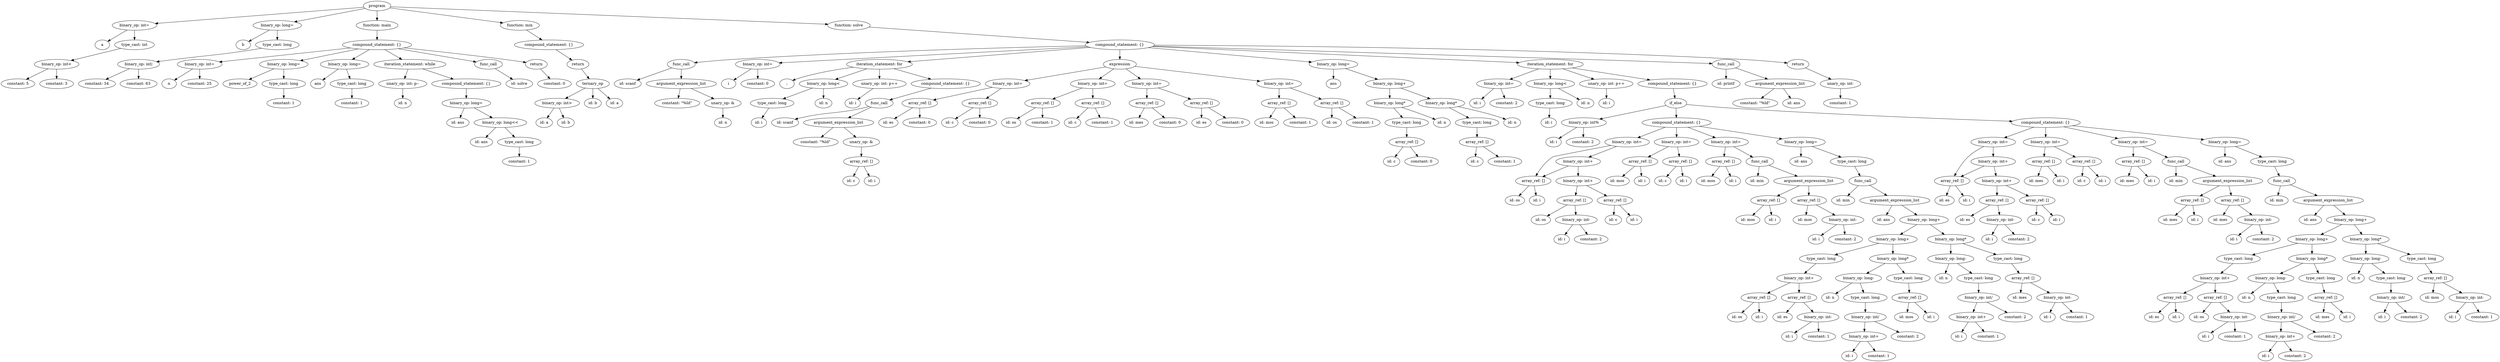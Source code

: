 strict digraph "" {
	graph [bb="0,0,9238,1332"];
	node [label="\N"];
	385	[height=0.5,
		label=program,
		pos="1390.5,1314",
		width=1.4082];
	7	[height=0.5,
		label="binary_op: int=",
		pos="493.5,1242",
		width=2.2929];
	385 -> 7	[pos="e,569.74,1248.9 1341.6,1309.2 1196.2,1297.8 765.03,1264.2 579.72,1249.7"];
	15	[height=0.5,
		label="binary_op: long=",
		pos="1021.5,1242",
		width=2.4914];
	385 -> 15	[pos="e,1084.3,1254.9 1346.7,1304.7 1284.4,1292.9 1169.4,1271.1 1094.2,1256.8"];
	60	[height=0.5,
		label="function: main",
		pos="1390.5,1242",
		width=2.1528];
	385 -> 60	[pos="e,1390.5,1260.1 1390.5,1295.7 1390.5,1288 1390.5,1278.7 1390.5,1270.1"];
	78	[height=0.5,
		label="function: min",
		pos="1918.5,1242",
		width=2.004];
	385 -> 78	[pos="e,1856.5,1251.2 1437.4,1306.8 1529.9,1294.5 1736.5,1267.1 1846.5,1252.5"];
	384	[height=0.5,
		label="function: solve",
		pos="3135.5,1242",
		width=2.1845];
	385 -> 384	[pos="e,3058.7,1246.1 1440.8,1311 1683.9,1301.2 2736.9,1259 3048.4,1246.5"];
	2	[height=0.5,
		label=a,
		pos="374.5,1170",
		width=0.75];
	7 -> 2	[pos="e,394.25,1182.6 466.2,1224.9 447.33,1213.8 422.28,1199.1 403.12,1187.8"];
	6	[height=0.5,
		label="type_cast: int",
		pos="493.5,1170",
		width=2.0417];
	7 -> 6	[pos="e,493.5,1188.1 493.5,1223.7 493.5,1216 493.5,1206.7 493.5,1198.1"];
	10	[height=0.5,
		label=b,
		pos="895.5,1170",
		width=0.75];
	15 -> 10	[pos="e,915.64,1182.2 992.59,1224.9 972.18,1213.6 944.93,1198.5 924.5,1187.1"];
	14	[height=0.5,
		label="type_cast: long",
		pos="1021.5,1170",
		width=2.2387];
	15 -> 14	[pos="e,1021.5,1188.1 1021.5,1223.7 1021.5,1216 1021.5,1206.7 1021.5,1198.1"];
	59	[height=0.5,
		label="compound_statement: {}",
		pos="1390.5,1170",
		width=3.5566];
	60 -> 59	[pos="e,1390.5,1188.1 1390.5,1223.7 1390.5,1216 1390.5,1206.7 1390.5,1198.1"];
	77	[height=0.5,
		label="compound_statement: {}",
		pos="2026.5,1170",
		width=3.5566];
	78 -> 77	[pos="e,2000.7,1187.7 1943.3,1224.9 1957.8,1215.5 1976.3,1203.5 1992.2,1193.2"];
	383	[height=0.5,
		label="compound_statement: {}",
		pos="4137.5,1170",
		width=3.5566];
	384 -> 383	[pos="e,4025.5,1178.8 3209.6,1235.8 3380.8,1223.9 3805.1,1194.2 4015.4,1179.5"];
	5	[height=0.5,
		label="binary_op: int<",
		pos="205.5,1098",
		width=2.2929];
	6 -> 5	[pos="e,258.5,1111.9 443.33,1156.8 394.73,1145 320.88,1127 268.37,1114.3"];
	13	[height=0.5,
		label="binary_op: int|",
		pos="508.5,1098",
		width=2.1528];
	14 -> 13	[pos="e,574.61,1107.4 963.5,1157.5 952.87,1155.5 941.87,1153.6 931.5,1152 803.62,1132 770.93,1132.1 642.5,1116 623.76,1113.6 603.56,1111.1 \
584.66,1108.7"];
	32	[height=0.5,
		label="binary_op: int=",
		pos="734.5,1098",
		width=2.2929];
	59 -> 32	[pos="e,806.9,1106.7 1291.9,1158.5 1162.6,1144.7 938.08,1120.7 817.2,1107.8"];
	38	[height=0.5,
		label="binary_op: long=",
		pos="1045.5,1098",
		width=2.4914];
	59 -> 38	[pos="e,1106.3,1111.3 1320.7,1154.8 1261.2,1142.8 1176.2,1125.5 1116.4,1113.4"];
	44	[height=0.5,
		label="binary_op: long=",
		pos="1270.5,1098",
		width=2.4914];
	59 -> 44	[pos="e,1298.3,1115.2 1362.1,1152.4 1345.7,1142.8 1324.8,1130.7 1307.2,1120.4"];
	54	[height=0.5,
		label="iteration_statement: while",
		pos="1511.5,1098",
		width=3.7011];
	59 -> 54	[pos="e,1482.6,1115.7 1419.2,1152.4 1435.5,1143 1456.1,1131 1473.7,1120.9"];
	56	[height=0.5,
		label=func_call,
		pos="1802.5,1098",
		width=1.4306];
	59 -> 56	[pos="e,1757.2,1106.7 1469,1155.7 1550.3,1141.8 1675.4,1120.6 1747,1108.4"];
	58	[height=0.5,
		label=return,
		pos="1979.5,1098",
		width=1.125];
	59 -> 58	[pos="e,1941.9,1104.8 1490.5,1158.7 1586.1,1148.7 1734.3,1132.5 1862.5,1116 1885.3,1113.1 1910.6,1109.4 1931.8,1106.3"];
	76	[height=0.5,
		label=return,
		pos="2133.5,1098",
		width=1.125];
	77 -> 76	[pos="e,2111.7,1113.3 2052.1,1152.2 2067.5,1142.2 2087,1129.4 2103.1,1118.9"];
	109	[height=0.5,
		label=func_call,
		pos="2515.5,1098",
		width=1.4306];
	383 -> 109	[pos="e,2564.1,1104 4011.5,1166.5 3762.2,1161.1 3188.2,1146.3 2706.5,1116 2662.2,1113.2 2612.1,1108.7 2574.4,1105"];
	125	[height=0.5,
		label="binary_op: int=",
		pos="2798.5,1098",
		width=2.2929];
	383 -> 125	[pos="e,2877.5,1103.2 4019.7,1162.9 3829.8,1153.1 3444.2,1133.2 3117.5,1116 3039.8,1111.9 2951.5,1107.2 2887.5,1103.8"];
	142	[height=0.5,
		label="iteration_statement: for",
		pos="3248.5,1098",
		width=3.3761];
	383 -> 142	[pos="e,3353,1107.2 4028.9,1160.5 3860,1147.1 3535.7,1121.6 3363.1,1108"];
	157	[height=0.5,
		label=expression,
		pos="4137.5,1098",
		width=1.6971];
	383 -> 157	[pos="e,4137.5,1116.1 4137.5,1151.7 4137.5,1144 4137.5,1134.7 4137.5,1126.1"];
	188	[height=0.5,
		label="binary_op: long=",
		pos="4927.5,1098",
		width=2.4914];
	383 -> 188	[pos="e,4847.1,1106.1 4242.8,1159.7 4399,1145.8 4689.4,1120.1 4836.8,1107"];
	373	[height=0.5,
		label="iteration_statement: for",
		pos="5729.5,1098",
		width=3.3761];
	383 -> 373	[pos="e,5614.8,1104 4257.8,1163.7 4552.1,1150.8 5305.9,1117.6 5604.8,1104.5"];
	379	[height=0.5,
		label=func_call,
		pos="6379.5,1098",
		width=1.4306];
	383 -> 379	[pos="e,6328.3,1100.7 4261.3,1165.3 4544.4,1156.7 5261.1,1135 5860.5,1116 6025.9,1110.7 6220.9,1104.3 6318.1,1101.1"];
	382	[height=0.5,
		label=return,
		pos="6645.5,1098",
		width=1.125];
	383 -> 382	[pos="e,6606.2,1103 4265.2,1168.7 4614.1,1167.4 5612,1159.8 6440.5,1116 6493.8,1113.2 6554.6,1107.9 6596.1,1103.9"];
	3	[height=0.5,
		label="constant: 5",
		pos="62.5,1026",
		width=1.7361];
	5 -> 3	[pos="e,93.015,1041.9 173.41,1081.3 152.37,1071 124.71,1057.5 102.28,1046.5"];
	4	[height=0.5,
		label="constant: 3",
		pos="205.5,1026",
		width=1.7361];
	5 -> 4	[pos="e,205.5,1044.1 205.5,1079.7 205.5,1072 205.5,1062.7 205.5,1054.1"];
	11	[height=0.5,
		label="constant: 34",
		pos="354.5,1026",
		width=1.8957];
	13 -> 11	[pos="e,387.16,1041.8 474.7,1081.6 451.62,1071.1 420.88,1057.2 396.27,1046"];
	12	[height=0.5,
		label="constant: 63",
		pos="508.5,1026",
		width=1.8957];
	13 -> 12	[pos="e,508.5,1044.1 508.5,1079.7 508.5,1072 508.5,1062.7 508.5,1054.1"];
	30	[height=0.5,
		label=n,
		pos="621.5,1026",
		width=0.75];
	32 -> 30	[pos="e,640.86,1039 708.29,1080.8 690.75,1069.9 667.67,1055.6 649.72,1044.5"];
	31	[height=0.5,
		label="constant: 25",
		pos="734.5,1026",
		width=1.8957];
	32 -> 31	[pos="e,734.5,1044.1 734.5,1079.7 734.5,1072 734.5,1062.7 734.5,1054.1"];
	35	[height=0.5,
		label=power_of_2,
		pos="883.5,1026",
		width=1.7512];
	38 -> 35	[pos="e,916.87,1041.4 1009.5,1081.5 984.89,1070.8 952.07,1056.6 926.1,1045.4"];
	37	[height=0.5,
		label="type_cast: long",
		pos="1045.5,1026",
		width=2.2387];
	38 -> 37	[pos="e,1045.5,1044.1 1045.5,1079.7 1045.5,1072 1045.5,1062.7 1045.5,1054.1"];
	41	[height=0.5,
		label=ans,
		pos="1171.5,1026",
		width=0.75];
	44 -> 41	[pos="e,1189.3,1039.6 1247.3,1080.6 1232.5,1070.1 1213.2,1056.5 1197.9,1045.6"];
	43	[height=0.5,
		label="type_cast: long",
		pos="1297.5,1026",
		width=2.2387];
	44 -> 43	[pos="e,1290.9,1044.1 1277.2,1079.7 1280.2,1071.8 1283.9,1062.3 1287.3,1053.5"];
	46	[height=0.5,
		label="unary_op: int: p--",
		pos="1485.5,1026",
		width=2.4734];
	54 -> 46	[pos="e,1491.9,1044.1 1505.1,1079.7 1502.1,1071.8 1498.6,1062.3 1495.4,1053.5"];
	53	[height=0.5,
		label="compound_statement: {}",
		pos="1720.5,1026",
		width=3.5566];
	54 -> 53	[pos="e,1673.3,1042.8 1558.9,1081.1 1589.9,1070.7 1630.6,1057.1 1663.4,1046.1"];
	55	[height=0.5,
		label="id: solve",
		pos="1916.5,1026",
		width=1.375];
	56 -> 55	[pos="e,1892.5,1041.8 1827,1082 1843.6,1071.8 1865.8,1058.1 1883.9,1047"];
	57	[height=0.5,
		label="constant: 0",
		pos="2046.5,1026",
		width=1.7361];
	58 -> 57	[pos="e,2030.4,1043.8 1994.7,1081.1 2003.2,1072.2 2013.9,1061 2023.5,1051.1"];
	75	[height=0.5,
		label=ternary_op,
		pos="2188.5,1026",
		width=1.6971];
	76 -> 75	[pos="e,2175.4,1043.6 2146.3,1080.8 2153,1072.1 2161.5,1061.4 2169.1,1051.7"];
	103	[height=0.5,
		label="id: scanf",
		pos="2317.5,1026",
		width=1.3902];
	109 -> 103	[pos="e,2352.1,1039.2 2480.6,1084.6 2447.5,1073 2397.7,1055.3 2361.8,1042.7"];
	105	[height=0.5,
		label=argument_expression_list,
		pos="2515.5,1026",
		width=3.6111];
	109 -> 105	[pos="e,2515.5,1044.1 2515.5,1079.7 2515.5,1072 2515.5,1062.7 2515.5,1054.1"];
	123	[height=0.5,
		label=i,
		pos="2690.5,1026",
		width=0.75];
	125 -> 123	[pos="e,2709.3,1039.2 2773.5,1080.8 2756.8,1070 2734.9,1055.8 2717.8,1044.7"];
	124	[height=0.5,
		label="constant: 0",
		pos="2798.5,1026",
		width=1.7361];
	125 -> 124	[pos="e,2798.5,1044.1 2798.5,1079.7 2798.5,1072 2798.5,1062.7 2798.5,1054.1"];
	126	[height=0.5,
		label=";",
		pos="2906.5,1026",
		width=0.75];
	142 -> 126	[pos="e,2927.1,1037.9 3151.8,1087 3090.8,1079.1 3010.9,1065.6 2942.5,1044 2940.6,1043.4 2938.6,1042.7 2936.7,1041.9"];
	130	[height=0.5,
		label="binary_op: long<",
		pos="3041.5,1026",
		width=2.4914];
	142 -> 130	[pos="e,3085.3,1041.8 3202,1081.3 3170.3,1070.5 3128,1056.3 3094.9,1045"];
	132	[height=0.5,
		label="unary_op: int: p++",
		pos="3248.5,1026",
		width=2.75];
	142 -> 132	[pos="e,3248.5,1044.1 3248.5,1079.7 3248.5,1072 3248.5,1062.7 3248.5,1054.1"];
	141	[height=0.5,
		label="compound_statement: {}",
		pos="3493.5,1026",
		width=3.5566];
	142 -> 141	[pos="e,3439.6,1042.4 3301.7,1081.8 3339.4,1071 3390.1,1056.5 3430,1045.1"];
	149	[height=0.5,
		label="binary_op: int=",
		pos="3722.5,1026",
		width=2.2929];
	157 -> 149	[pos="e,3785.8,1037.7 4085.8,1088.3 4012.7,1075.9 3878.9,1053.4 3795.6,1039.3"];
	156	[height=0.5,
		label="binary_op: int=",
		pos="4037.5,1026",
		width=2.2929];
	157 -> 156	[pos="e,4060.8,1043.3 4114.8,1081.1 4101.3,1071.7 4084,1059.6 4069.2,1049.2"];
	164	[height=0.5,
		label="binary_op: int=",
		pos="4237.5,1026",
		width=2.2929];
	157 -> 164	[pos="e,4214.2,1043.3 4160.2,1081.1 4173.7,1071.7 4191,1059.6 4205.8,1049.2"];
	171	[height=0.5,
		label="binary_op: int=",
		pos="4726.5,1026",
		width=2.2929];
	157 -> 171	[pos="e,4655.9,1035.4 4192.9,1090.4 4297.5,1078 4524.4,1051 4645.9,1036.6"];
	174	[height=0.5,
		label=ans,
		pos="4927.5,1026",
		width=0.75];
	188 -> 174	[pos="e,4927.5,1044.1 4927.5,1079.7 4927.5,1072 4927.5,1062.7 4927.5,1054.1"];
	187	[height=0.5,
		label="binary_op: long+",
		pos="5135.5,1026",
		width=2.4914];
	188 -> 187	[pos="e,5091.7,1041.7 4971.4,1082.2 5003.6,1071.4 5047.5,1056.6 5081.8,1045.1"];
	191	[height=0.5,
		label="binary_op: int=",
		pos="5539.5,1026",
		width=2.2929];
	373 -> 191	[pos="e,5579.5,1041.7 5686.4,1081.1 5657.4,1070.5 5619.2,1056.4 5589,1045.2"];
	195	[height=0.5,
		label="binary_op: long<",
		pos="5729.5,1026",
		width=2.4914];
	373 -> 195	[pos="e,5729.5,1044.1 5729.5,1079.7 5729.5,1072 5729.5,1062.7 5729.5,1054.1"];
	197	[height=0.5,
		label="unary_op: int: p++",
		pos="5936.5,1026",
		width=2.75];
	373 -> 197	[pos="e,5891.6,1042.2 5776,1081.3 5807.4,1070.7 5849.1,1056.6 5882.1,1045.4"];
	372	[height=0.5,
		label="compound_statement: {}",
		pos="6181.5,1026",
		width=3.5566];
	373 -> 372	[pos="e,6098.7,1039.8 5810.3,1084.5 5888.4,1072.4 6006.7,1054.1 6088.7,1041.4"];
	374	[height=0.5,
		label="id: printf",
		pos="6379.5,1026",
		width=1.4444];
	379 -> 374	[pos="e,6379.5,1044.1 6379.5,1079.7 6379.5,1072 6379.5,1062.7 6379.5,1054.1"];
	376	[height=0.5,
		label=argument_expression_list,
		pos="6579.5,1026",
		width=3.6111];
	379 -> 376	[pos="e,6534,1042.9 6414.8,1084.6 6445.1,1074 6489.4,1058.5 6524.4,1046.3"];
	381	[height=0.5,
		label="unary_op: int-",
		pos="6802.5,1026",
		width=2.0762];
	382 -> 381	[pos="e,6768.5,1042.2 6673.2,1084.6 6697,1074 6731.7,1058.6 6759.1,1046.3"];
	36	[height=0.5,
		label="constant: 1",
		pos="1045.5,954",
		width=1.7361];
	37 -> 36	[pos="e,1045.5,972.1 1045.5,1007.7 1045.5,999.98 1045.5,990.71 1045.5,982.11"];
	42	[height=0.5,
		label="constant: 1",
		pos="1297.5,954",
		width=1.7361];
	43 -> 42	[pos="e,1297.5,972.1 1297.5,1007.7 1297.5,999.98 1297.5,990.71 1297.5,982.11"];
	45	[height=0.5,
		label="id: n",
		pos="1485.5,954",
		width=0.86659];
	46 -> 45	[pos="e,1485.5,972.1 1485.5,1007.7 1485.5,999.98 1485.5,990.71 1485.5,982.11"];
	52	[height=0.5,
		label="binary_op: long=",
		pos="1720.5,954",
		width=2.4914];
	53 -> 52	[pos="e,1720.5,972.1 1720.5,1007.7 1720.5,999.98 1720.5,990.71 1720.5,982.11"];
	72	[height=0.5,
		label="binary_op: int>",
		pos="2056.5,954",
		width=2.2929];
	75 -> 72	[pos="e,2086.6,970.97 2160.2,1010 2141.3,999.97 2116.3,986.69 2095.5,975.68"];
	73	[height=0.5,
		label="id: b",
		pos="2188.5,954",
		width=0.86659];
	75 -> 73	[pos="e,2188.5,972.1 2188.5,1007.7 2188.5,999.98 2188.5,990.71 2188.5,982.11"];
	74	[height=0.5,
		label="id: a",
		pos="2268.5,954",
		width=0.84854];
	75 -> 74	[pos="e,2252.2,969.25 2207.1,1008.8 2218.2,999.05 2232.4,986.6 2244.4,976.13"];
	104	[height=0.5,
		label="constant: \"%ld\"",
		pos="2500.5,954",
		width=2.3109];
	105 -> 104	[pos="e,2504.2,972.1 2511.8,1007.7 2510.1,999.98 2508.2,990.71 2506.3,982.11"];
	107	[height=0.5,
		label="unary_op: &",
		pos="2669.5,954",
		width=1.8776];
	105 -> 107	[pos="e,2636.8,969.88 2551.6,1008.6 2574.4,998.24 2603.8,984.84 2627.6,974.03"];
	129	[height=0.5,
		label="type_cast: long",
		pos="2851.5,954",
		width=2.2387];
	130 -> 129	[pos="e,2891.3,969.68 3000.3,1009.8 2971.1,999.07 2931.9,984.62 2901,973.25"];
	128	[height=0.5,
		label="id: n",
		pos="3041.5,954",
		width=0.86659];
	130 -> 128	[pos="e,3041.5,972.1 3041.5,1007.7 3041.5,999.98 3041.5,990.71 3041.5,982.11"];
	131	[height=0.5,
		label="id: i",
		pos="3149.5,954",
		width=0.79437];
	132 -> 131	[pos="e,3167.8,967.97 3225,1008.4 3210.4,998.07 3191.5,984.73 3176.3,973.97"];
	140	[height=0.5,
		label=func_call,
		pos="3247.5,954",
		width=1.4306];
	141 -> 140	[pos="e,3286.1,965.98 3439.5,1009.6 3396.7,997.44 3337.3,980.55 3295.9,968.78"];
	145	[height=0.5,
		label="array_ref: []",
		pos="3397.5,954",
		width=1.8234];
	149 -> 145	[pos="e,3447.3,965.74 3665.9,1012.8 3607.5,1000.2 3516.9,980.71 3457.3,967.89"];
	148	[height=0.5,
		label="array_ref: []",
		pos="3619.5,954",
		width=1.8234];
	149 -> 148	[pos="e,3642.9,970.91 3698.6,1008.8 3684.6,999.24 3666.7,987.09 3651.5,976.75"];
	152	[height=0.5,
		label="array_ref: []",
		pos="3851.5,954",
		width=1.8234];
	156 -> 152	[pos="e,3888.7,968.99 3998.1,1010.2 3968.9,999.18 3929.1,984.2 3898.3,972.62"];
	155	[height=0.5,
		label="array_ref: []",
		pos="4037.5,954",
		width=1.8234];
	156 -> 155	[pos="e,4037.5,972.1 4037.5,1007.7 4037.5,999.98 4037.5,990.71 4037.5,982.11"];
	160	[height=0.5,
		label="array_ref: []",
		pos="4237.5,954",
		width=1.8234];
	164 -> 160	[pos="e,4237.5,972.1 4237.5,1007.7 4237.5,999.98 4237.5,990.71 4237.5,982.11"];
	163	[height=0.5,
		label="array_ref: []",
		pos="4439.5,954",
		width=1.8234];
	164 -> 163	[pos="e,4400.3,968.59 4279.8,1010.3 4312.2,999.12 4356.8,983.67 4390.6,971.94"];
	167	[height=0.5,
		label="array_ref: []",
		pos="4726.5,954",
		width=1.8234];
	171 -> 167	[pos="e,4726.5,972.1 4726.5,1007.7 4726.5,999.98 4726.5,990.71 4726.5,982.11"];
	170	[height=0.5,
		label="array_ref: []",
		pos="4921.5,954",
		width=1.8234];
	171 -> 170	[pos="e,4883.3,968.7 4767.4,1010.3 4798.3,999.21 4841,983.9 4873.6,972.21"];
	180	[height=0.5,
		label="binary_op: long*",
		pos="5135.5,954",
		width=2.4028];
	187 -> 180	[pos="e,5135.5,972.1 5135.5,1007.7 5135.5,999.98 5135.5,990.71 5135.5,982.11"];
	186	[height=0.5,
		label="binary_op: long*",
		pos="5326.5,954",
		width=2.4028];
	187 -> 186	[pos="e,5285.6,969.99 5176.5,1010 5205.6,999.33 5244.8,984.95 5275.8,973.57"];
	189	[height=0.5,
		label="id: i",
		pos="5459.5,954",
		width=0.79437];
	191 -> 189	[pos="e,5475.6,969.11 5520.5,1008.4 5509.4,998.69 5495.3,986.31 5483.4,975.93"];
	190	[height=0.5,
		label="constant: 2",
		pos="5568.5,954",
		width=1.7361];
	191 -> 190	[pos="e,5561.3,972.28 5546.5,1008.1 5549.8,1000.2 5553.7,990.62 5557.4,981.79"];
	194	[height=0.5,
		label="type_cast: long",
		pos="5729.5,954",
		width=2.2387];
	195 -> 194	[pos="e,5729.5,972.1 5729.5,1007.7 5729.5,999.98 5729.5,990.71 5729.5,982.11"];
	193	[height=0.5,
		label="id: n",
		pos="5859.5,954",
		width=0.86659];
	195 -> 193	[pos="e,5837.5,966.84 5759.3,1008.9 5780.1,997.76 5807.7,982.89 5828.7,971.59"];
	196	[height=0.5,
		label="id: i",
		pos="5937.5,954",
		width=0.79437];
	197 -> 196	[pos="e,5937.3,972.1 5936.7,1007.7 5936.9,999.98 5937,990.71 5937.1,982.11"];
	371	[height=0.5,
		label=if_else,
		pos="6193.5,954",
		width=1.125];
	372 -> 371	[pos="e,6190.6,972.1 6184.5,1007.7 6185.8,999.98 6187.4,990.71 6188.9,982.11"];
	375	[height=0.5,
		label="constant: \"%ld\"",
		pos="6487.5,954",
		width=2.3109];
	376 -> 375	[pos="e,6509.2,971.55 6557.2,1008.1 6545.3,998.96 6530.4,987.63 6517.4,977.77"];
	377	[height=0.5,
		label="id: ans",
		pos="6630.5,954",
		width=1.1555];
	376 -> 377	[pos="e,6618.6,971.31 6591.8,1008.1 6598.1,999.5 6605.7,988.97 6612.6,979.56"];
	380	[height=0.5,
		label="constant: 1",
		pos="6802.5,954",
		width=1.7361];
	381 -> 380	[pos="e,6802.5,972.1 6802.5,1007.7 6802.5,999.98 6802.5,990.71 6802.5,982.11"];
	47	[height=0.5,
		label="id: ans",
		pos="1689.5,882",
		width=1.1555];
	52 -> 47	[pos="e,1696.9,899.79 1713,936.05 1709.4,927.97 1705.1,918.12 1701.1,909.11"];
	51	[height=0.5,
		label="binary_op: long<<",
		pos="1846.5,882",
		width=2.7083];
	52 -> 51	[pos="e,1817.3,899.23 1749.4,936.94 1766.9,927.23 1789.4,914.73 1808.3,904.21"];
	70	[height=0.5,
		label="id: a",
		pos="2008.5,882",
		width=0.84854];
	72 -> 70	[pos="e,2019.4,898.83 2044.9,936.05 2038.9,927.38 2031.6,916.67 2025.1,907.15"];
	71	[height=0.5,
		label="id: b",
		pos="2088.5,882",
		width=0.86659];
	72 -> 71	[pos="e,2080.8,899.79 2064.2,936.05 2067.9,927.97 2072.4,918.12 2076.6,909.11"];
	106	[height=0.5,
		label="id: n",
		pos="2669.5,882",
		width=0.86659];
	107 -> 106	[pos="e,2669.5,900.1 2669.5,935.7 2669.5,927.98 2669.5,918.71 2669.5,910.11"];
	127	[height=0.5,
		label="id: i",
		pos="2802.5,882",
		width=0.79437];
	129 -> 127	[pos="e,2813.6,898.83 2839.6,936.05 2833.6,927.38 2826.1,916.67 2819.4,907.15"];
	133	[height=0.5,
		label="id: scanf",
		pos="2899.5,882",
		width=1.3902];
	140 -> 133	[pos="e,2936.1,894.32 3209.9,941.6 3202.5,939.57 3194.8,937.6 3187.5,936 3086.9,913.92 3059.1,922.31 2958.5,900 2954.4,899.09 2950.2,898.06 \
2945.9,896.97"];
	135	[height=0.5,
		label=argument_expression_list,
		pos="3097.5,882",
		width=3.6111];
	140 -> 135	[pos="e,3132.6,899.38 3217.9,939.17 3196.1,929.03 3166.3,915.09 3141.7,903.64"];
	143	[height=0.5,
		label="id: es",
		pos="3281.5,882",
		width=0.99297];
	145 -> 143	[pos="e,3303.5,896.3 3371.5,937.29 3353.9,926.69 3330.6,912.66 3312.2,901.51"];
	144	[height=0.5,
		label="constant: 0",
		pos="3397.5,882",
		width=1.7361];
	145 -> 144	[pos="e,3397.5,900.1 3397.5,935.7 3397.5,927.98 3397.5,918.71 3397.5,910.11"];
	146	[height=0.5,
		label="id: c",
		pos="3508.5,882",
		width=0.84854];
	148 -> 146	[pos="e,3528.5,895.62 3594.6,937.29 3577.6,926.58 3555.1,912.37 3537.3,901.17"];
	147	[height=0.5,
		label="constant: 0",
		pos="3619.5,882",
		width=1.7361];
	148 -> 147	[pos="e,3619.5,900.1 3619.5,935.7 3619.5,927.98 3619.5,918.71 3619.5,910.11"];
	150	[height=0.5,
		label="id: os",
		pos="3735.5,882",
		width=0.99297];
	152 -> 150	[pos="e,3757.5,896.3 3825.5,937.29 3807.9,926.69 3784.6,912.66 3766.2,901.51"];
	151	[height=0.5,
		label="constant: 1",
		pos="3851.5,882",
		width=1.7361];
	152 -> 151	[pos="e,3851.5,900.1 3851.5,935.7 3851.5,927.98 3851.5,918.71 3851.5,910.11"];
	153	[height=0.5,
		label="id: c",
		pos="3962.5,882",
		width=0.84854];
	155 -> 153	[pos="e,3978.1,897.57 4019.7,936.41 4009.5,926.91 3996.7,914.88 3985.7,904.65"];
	154	[height=0.5,
		label="constant: 1",
		pos="4073.5,882",
		width=1.7361];
	155 -> 154	[pos="e,4064.6,900.28 4046.2,936.05 4050.4,928.01 4055.4,918.2 4060,909.23"];
	158	[height=0.5,
		label="id: mes",
		pos="4198.5,882",
		width=1.2277];
	160 -> 158	[pos="e,4207.9,899.79 4228.1,936.05 4223.5,927.8 4217.8,917.7 4212.7,908.54"];
	159	[height=0.5,
		label="constant: 0",
		pos="4323.5,882",
		width=1.7361];
	160 -> 159	[pos="e,4303.7,899.15 4257.4,936.76 4268.8,927.49 4283.3,915.71 4295.8,905.55"];
	161	[height=0.5,
		label="id: es",
		pos="4439.5,882",
		width=0.99297];
	163 -> 161	[pos="e,4439.5,900.1 4439.5,935.7 4439.5,927.98 4439.5,918.71 4439.5,910.11"];
	162	[height=0.5,
		label="constant: 0",
		pos="4555.5,882",
		width=1.7361];
	163 -> 162	[pos="e,4529.6,898.66 4465.5,937.29 4481.8,927.47 4502.9,914.71 4520.7,904.03"];
	165	[height=0.5,
		label="id: mos",
		pos="4680.5,882",
		width=1.2277];
	167 -> 165	[pos="e,4691.5,899.79 4715.4,936.05 4709.9,927.71 4703.2,917.49 4697.1,908.25"];
	166	[height=0.5,
		label="constant: 1",
		pos="4805.5,882",
		width=1.7361];
	167 -> 166	[pos="e,4787.2,899.23 4745.2,936.41 4755.4,927.37 4768.2,916.03 4779.4,906.13"];
	168	[height=0.5,
		label="id: os",
		pos="4921.5,882",
		width=0.99297];
	170 -> 168	[pos="e,4921.5,900.1 4921.5,935.7 4921.5,927.98 4921.5,918.71 4921.5,910.11"];
	169	[height=0.5,
		label="constant: 1",
		pos="5037.5,882",
		width=1.7361];
	170 -> 169	[pos="e,5011.6,898.66 4947.5,937.29 4963.8,927.47 4984.9,914.71 5002.7,904.03"];
	179	[height=0.5,
		label="type_cast: long",
		pos="5198.5,882",
		width=2.2387];
	180 -> 179	[pos="e,5183.4,899.79 5150.8,936.05 5158.5,927.46 5168,916.86 5176.5,907.4"];
	178	[height=0.5,
		label="id: n",
		pos="5328.5,882",
		width=0.86659];
	180 -> 178	[pos="e,5304.5,893.52 5180,938.49 5210.7,928.26 5252.3,913.94 5288.5,900 5290.7,899.15 5293,898.26 5295.2,897.34"];
	185	[height=0.5,
		label="type_cast: long",
		pos="5458.5,882",
		width=2.2387];
	186 -> 185	[pos="e,5428.8,898.74 5356.8,936.94 5375.5,927 5399.8,914.14 5419.9,903.47"];
	184	[height=0.5,
		label="id: n",
		pos="5588.5,882",
		width=0.86659];
	186 -> 184	[pos="e,5564.6,893.91 5388,941.2 5433,931.88 5495.2,917.54 5548.5,900 5550.7,899.26 5553,898.45 5555.3,897.6"];
	192	[height=0.5,
		label="id: i",
		pos="5723.5,882",
		width=0.79437];
	194 -> 192	[pos="e,5725,900.1 5728,935.7 5727.4,927.98 5726.6,918.71 5725.8,910.11"];
	200	[height=0.5,
		label="binary_op: int%",
		pos="5853.5,882",
		width=2.3109];
	371 -> 200	[pos="e,5911.5,894.94 6157.4,945.58 6101.5,934.06 5992.8,911.68 5921.7,897.05"];
	286	[height=0.5,
		label="compound_statement: {}",
		pos="6196.5,882",
		width=3.5566];
	371 -> 286	[pos="e,6195.8,900.1 6194.2,935.7 6194.6,927.98 6195,918.71 6195.3,910.11"];
	370	[height=0.5,
		label="compound_statement: {}",
		pos="7561.5,882",
		width=3.5566];
	371 -> 370	[pos="e,7438.4,887.03 6232.9,949.23 6273.6,945.44 6339,939.66 6395.5,936 6769.5,911.77 7211.6,894.89 7428.3,887.38"];
	48	[height=0.5,
		label="id: ans",
		pos="1776.5,810",
		width=1.1555];
	51 -> 48	[pos="e,1792.3,826.83 1829.6,864.05 1820.5,855.03 1809.3,843.79 1799.5,833.99"];
	50	[height=0.5,
		label="type_cast: long",
		pos="1916.5,810",
		width=2.2387];
	51 -> 50	[pos="e,1899.7,827.79 1863.4,864.05 1872.1,855.37 1882.9,844.64 1892.4,835.11"];
	134	[height=0.5,
		label="constant: \"%ld\"",
		pos="3012.5,810",
		width=2.3109];
	135 -> 134	[pos="e,3032.6,827.55 3076.9,864.05 3066,855.05 3052.4,843.84 3040.5,834.05"];
	139	[height=0.5,
		label="unary_op: &",
		pos="3181.5,810",
		width=1.8776];
	135 -> 139	[pos="e,3161.9,827.31 3117.8,864.05 3128.7,854.98 3142.3,843.68 3154.1,833.84"];
	177	[height=0.5,
		label="array_ref: []",
		pos="5198.5,810",
		width=1.8234];
	179 -> 177	[pos="e,5198.5,828.1 5198.5,863.7 5198.5,855.98 5198.5,846.71 5198.5,838.11"];
	183	[height=0.5,
		label="array_ref: []",
		pos="5458.5,810",
		width=1.8234];
	185 -> 183	[pos="e,5458.5,828.1 5458.5,863.7 5458.5,855.98 5458.5,846.71 5458.5,838.11"];
	198	[height=0.5,
		label="id: i",
		pos="5741.5,810",
		width=0.79437];
	200 -> 198	[pos="e,5761,823.21 5827.5,864.76 5810.2,853.97 5787.6,839.78 5769.8,828.69"];
	199	[height=0.5,
		label="constant: 2",
		pos="5850.5,810",
		width=1.7361];
	200 -> 199	[pos="e,5851.2,828.1 5852.8,863.7 5852.4,855.98 5852,846.71 5851.7,838.11"];
	214	[height=0.5,
		label="binary_op: int=",
		pos="6013.5,810",
		width=2.2929];
	286 -> 214	[pos="e,6052.5,825.91 6154.5,864.94 6126.9,854.39 6090.7,840.55 6061.9,829.53"];
	221	[height=0.5,
		label="binary_op: int=",
		pos="6196.5,810",
		width=2.2929];
	286 -> 221	[pos="e,6196.5,828.1 6196.5,863.7 6196.5,855.98 6196.5,846.71 6196.5,838.11"];
	236	[height=0.5,
		label="binary_op: int=",
		pos="6379.5,810",
		width=2.2929];
	286 -> 236	[pos="e,6340.5,825.91 6238.5,864.94 6266.1,854.39 6302.3,840.55 6331.1,829.53"];
	285	[height=0.5,
		label="binary_op: long=",
		pos="6656.5,810",
		width=2.4914];
	286 -> 285	[pos="e,6587.3,821.53 6279.8,868.32 6364.4,855.45 6494.4,835.67 6577.4,823.03"];
	300	[height=0.5,
		label="binary_op: int=",
		pos="7367.5,810",
		width=2.2929];
	370 -> 300	[pos="e,7408.2,825.67 7517,864.94 7487.4,854.27 7448.5,840.24 7417.8,829.16"];
	307	[height=0.5,
		label="binary_op: int=",
		pos="7561.5,810",
		width=2.2929];
	370 -> 307	[pos="e,7561.5,828.1 7561.5,863.7 7561.5,855.98 7561.5,846.71 7561.5,838.11"];
	322	[height=0.5,
		label="binary_op: int=",
		pos="7885.5,810",
		width=2.2929];
	370 -> 322	[pos="e,7829.1,823.18 7628.2,866.58 7684.2,854.5 7763.6,837.34 7819.3,825.3"];
	369	[height=0.5,
		label="binary_op: long=",
		pos="8224.5,810",
		width=2.4914];
	370 -> 369	[pos="e,8147.3,819.16 7660.4,870.56 7789.6,856.92 8013.9,833.24 8137.1,820.23"];
	49	[height=0.5,
		label="constant: 1",
		pos="1916.5,738",
		width=1.7361];
	50 -> 49	[pos="e,1916.5,756.1 1916.5,791.7 1916.5,783.98 1916.5,774.71 1916.5,766.11"];
	138	[height=0.5,
		label="array_ref: []",
		pos="3181.5,738",
		width=1.8234];
	139 -> 138	[pos="e,3181.5,756.1 3181.5,791.7 3181.5,783.98 3181.5,774.71 3181.5,766.11"];
	175	[height=0.5,
		label="id: c",
		pos="5142.5,738",
		width=0.84854];
	177 -> 175	[pos="e,5155.2,754.83 5184.9,792.05 5177.9,783.29 5169.3,772.45 5161.6,762.86"];
	176	[height=0.5,
		label="constant: 0",
		pos="5253.5,738",
		width=1.7361];
	177 -> 176	[pos="e,5240.3,755.79 5211.8,792.05 5218.5,783.54 5226.7,773.07 5234.1,763.68"];
	181	[height=0.5,
		label="id: c",
		pos="5450.5,738",
		width=0.84854];
	183 -> 181	[pos="e,5452.5,756.1 5456.5,791.7 5455.6,783.98 5454.6,774.71 5453.6,766.11"];
	182	[height=0.5,
		label="constant: 1",
		pos="5561.5,738",
		width=1.7361];
	183 -> 182	[pos="e,5538.2,754.82 5481.9,793.12 5496.1,783.45 5514.4,770.98 5529.9,760.44"];
	203	[height=0.5,
		label="array_ref: []",
		pos="5666.5,666",
		width=1.8234];
	214 -> 203	[pos="e,5675.8,684.13 5953.6,797.62 5873.9,782.46 5742.8,757.37 5740.5,756 5714.7,740.75 5693.9,713.12 5681,692.67"];
	213	[height=0.5,
		label="binary_op: int+",
		pos="5832.5,738",
		width=2.2929];
	214 -> 213	[pos="e,5871.3,753.99 5974.7,793.98 5947.2,783.37 5910.3,769.08 5880.9,757.72"];
	217	[height=0.5,
		label="array_ref: []",
		pos="6061.5,738",
		width=1.8234];
	221 -> 217	[pos="e,6091.1,754.34 6165.9,793.12 6146.3,783 6120.9,769.8 6100,758.97"];
	220	[height=0.5,
		label="array_ref: []",
		pos="6210.5,738",
		width=1.8234];
	221 -> 220	[pos="e,6207.1,756.1 6200,791.7 6201.5,783.98 6203.4,774.71 6205.1,766.11"];
	224	[height=0.5,
		label="array_ref: []",
		pos="6369.5,738",
		width=1.8234];
	236 -> 224	[pos="e,6371.9,756.1 6377,791.7 6375.9,783.98 6374.6,774.71 6373.4,766.11"];
	235	[height=0.5,
		label=func_call,
		pos="6504.5,738",
		width=1.4306];
	236 -> 235	[pos="e,6478.5,753.56 6408.2,792.94 6426.5,782.7 6450.3,769.35 6469.7,758.5"];
	237	[height=0.5,
		label="id: ans",
		pos="6656.5,738",
		width=1.1555];
	285 -> 237	[pos="e,6656.5,756.1 6656.5,791.7 6656.5,783.98 6656.5,774.71 6656.5,766.11"];
	284	[height=0.5,
		label="type_cast: long",
		pos="6845.5,738",
		width=2.2387];
	285 -> 284	[pos="e,6805.9,753.68 6697.5,793.81 6726.5,783.07 6765.5,768.62 6796.2,757.25"];
	289	[height=0.5,
		label="array_ref: []",
		pos="7215.5,666",
		width=1.8234];
	300 -> 289	[pos="e,7224,684.1 7332.2,793.46 7314,784.3 7292.1,771.46 7275.5,756 7255.9,737.77 7239.4,712.01 7228.7,692.89"];
	299	[height=0.5,
		label="binary_op: int+",
		pos="7367.5,738",
		width=2.2929];
	300 -> 299	[pos="e,7367.5,756.1 7367.5,791.7 7367.5,783.98 7367.5,774.71 7367.5,766.11"];
	303	[height=0.5,
		label="array_ref: []",
		pos="7553.5,738",
		width=1.8234];
	307 -> 303	[pos="e,7555.5,756.1 7559.5,791.7 7558.6,783.98 7557.6,774.71 7556.6,766.11"];
	306	[height=0.5,
		label="array_ref: []",
		pos="7702.5,738",
		width=1.8234];
	307 -> 306	[pos="e,7671.9,754.18 7593.1,793.29 7613.7,783.06 7640.8,769.64 7662.8,758.7"];
	310	[height=0.5,
		label="array_ref: []",
		pos="7885.5,738",
		width=1.8234];
	322 -> 310	[pos="e,7885.5,756.1 7885.5,791.7 7885.5,783.98 7885.5,774.71 7885.5,766.11"];
	321	[height=0.5,
		label=func_call,
		pos="8043.5,738",
		width=1.4306];
	322 -> 321	[pos="e,8012.9,752.55 7920.2,793.64 7944.7,782.75 7977.8,768.12 8003.5,756.74"];
	323	[height=0.5,
		label="id: ans",
		pos="8224.5,738",
		width=1.1555];
	369 -> 323	[pos="e,8224.5,756.1 8224.5,791.7 8224.5,783.98 8224.5,774.71 8224.5,766.11"];
	368	[height=0.5,
		label="type_cast: long",
		pos="8399.5,738",
		width=2.2387];
	369 -> 368	[pos="e,8362.1,753.97 8262.9,793.64 8289.3,783.09 8324.4,769.02 8352.5,757.8"];
	136	[height=0.5,
		label="id: c",
		pos="3143.5,666",
		width=0.84854];
	138 -> 136	[pos="e,3152.4,683.31 3172.3,720.05 3167.8,711.68 3162.2,701.4 3157.1,692.13"];
	137	[height=0.5,
		label="id: i",
		pos="3220.5,666",
		width=0.79437];
	138 -> 137	[pos="e,3211.4,683.31 3190.9,720.05 3195.6,711.68 3201.3,701.4 3206.5,692.13"];
	201	[height=0.5,
		label="id: os",
		pos="5598.5,594",
		width=0.99297];
	203 -> 201	[pos="e,5613.6,610.51 5650.4,648.41 5641.5,639.26 5630.3,627.76 5620.6,617.78"];
	202	[height=0.5,
		label="id: i",
		pos="5680.5,594",
		width=0.79437];
	203 -> 202	[pos="e,5677.1,612.1 5670,647.7 5671.5,639.98 5673.4,630.71 5675.1,622.11"];
	213 -> 203	[pos="e,5700.9,681.49 5796.1,721.64 5770.8,710.99 5737.1,696.76 5710.4,685.49"];
	212	[height=0.5,
		label="binary_op: int+",
		pos="5832.5,666",
		width=2.2929];
	213 -> 212	[pos="e,5832.5,684.1 5832.5,719.7 5832.5,711.98 5832.5,702.71 5832.5,694.11"];
	215	[height=0.5,
		label="id: mos",
		pos="5977.5,666",
		width=1.2277];
	217 -> 215	[pos="e,5996,682.43 6042,720.76 6030.6,711.29 6016.2,699.21 6003.8,688.9"];
	216	[height=0.5,
		label="id: i",
		pos="6068.5,666",
		width=0.79437];
	217 -> 216	[pos="e,6066.8,684.1 6063.2,719.7 6064,711.98 6064.9,702.71 6065.8,694.11"];
	218	[height=0.5,
		label="id: c",
		pos="6145.5,666",
		width=0.84854];
	220 -> 218	[pos="e,6159.5,682.04 6195.1,720.41 6186.6,711.22 6175.8,699.67 6166.5,689.66"];
	219	[height=0.5,
		label="id: i",
		pos="6222.5,666",
		width=0.79437];
	220 -> 219	[pos="e,6219.6,684.1 6213.5,719.7 6214.8,711.98 6216.4,702.71 6217.9,694.11"];
	222	[height=0.5,
		label="id: mos",
		pos="6313.5,666",
		width=1.2277];
	224 -> 222	[pos="e,6326.5,683.31 6355.9,720.05 6349,711.42 6340.5,700.76 6332.9,691.27"];
	223	[height=0.5,
		label="id: i",
		pos="6404.5,666",
		width=0.79437];
	224 -> 223	[pos="e,6396.3,683.31 6378,720.05 6382.1,711.77 6387.2,701.62 6391.8,692.42"];
	225	[height=0.5,
		label="id: min",
		pos="6494.5,666",
		width=1.1944];
	235 -> 225	[pos="e,6496.9,684.1 6502,719.7 6500.9,711.98 6499.6,702.71 6498.4,694.11"];
	229	[height=0.5,
		label=argument_expression_list,
		pos="6685.5,666",
		width=3.6111];
	235 -> 229	[pos="e,6643.9,683.08 6537.7,724.16 6564.8,713.68 6603.5,698.7 6634.6,686.7"];
	283	[height=0.5,
		label=func_call,
		pos="6885.5,666",
		width=1.4306];
	284 -> 283	[pos="e,6875.9,683.79 6855.2,720.05 6859.9,711.8 6865.7,701.7 6870.9,692.54"];
	287	[height=0.5,
		label="id: es",
		pos="7187.5,594",
		width=0.99297];
	289 -> 287	[pos="e,7194.2,611.79 7208.7,648.05 7205.5,639.97 7201.5,630.12 7197.9,621.11"];
	288	[height=0.5,
		label="id: i",
		pos="7269.5,594",
		width=0.79437];
	289 -> 288	[pos="e,7257.3,610.83 7228.6,648.05 7235.3,639.29 7243.7,628.45 7251.1,618.86"];
	299 -> 289	[pos="e,7247.6,681.77 7333.8,721.46 7311.1,711.01 7281,697.16 7256.8,686.04"];
	298	[height=0.5,
		label="binary_op: int+",
		pos="7381.5,666",
		width=2.2929];
	299 -> 298	[pos="e,7378.1,684.1 7371,719.7 7372.5,711.98 7374.4,702.71 7376.1,694.11"];
	301	[height=0.5,
		label="id: mes",
		pos="7526.5,666",
		width=1.2277];
	303 -> 301	[pos="e,7533.2,684.28 7547,720.05 7543.9,712.18 7540.2,702.62 7536.8,693.79"];
	302	[height=0.5,
		label="id: i",
		pos="7617.5,666",
		width=0.79437];
	303 -> 302	[pos="e,7603.8,682.04 7568.7,720.41 7577.1,711.22 7587.6,699.67 7596.8,689.66"];
	304	[height=0.5,
		label="id: c",
		pos="7694.5,666",
		width=0.84854];
	306 -> 304	[pos="e,7696.5,684.1 7700.5,719.7 7699.6,711.98 7698.6,702.71 7697.6,694.11"];
	305	[height=0.5,
		label="id: i",
		pos="7771.5,666",
		width=0.79437];
	306 -> 305	[pos="e,7757.1,681.57 7718.9,720.41 7728.1,711 7739.8,699.12 7749.9,688.94"];
	308	[height=0.5,
		label="id: mes",
		pos="7862.5,666",
		width=1.2277];
	310 -> 308	[pos="e,7868.2,684.28 7879.9,720.05 7877.3,712.18 7874.2,702.62 7871.3,693.79"];
	309	[height=0.5,
		label="id: i",
		pos="7953.5,666",
		width=0.79437];
	310 -> 309	[pos="e,7938.9,682.04 7901.6,720.41 7910.6,711.13 7922,699.44 7931.8,689.36"];
	311	[height=0.5,
		label="id: min",
		pos="8043.5,666",
		width=1.1944];
	321 -> 311	[pos="e,8043.5,684.1 8043.5,719.7 8043.5,711.98 8043.5,702.71 8043.5,694.11"];
	315	[height=0.5,
		label=argument_expression_list,
		pos="8234.5,666",
		width=3.6111];
	321 -> 315	[pos="e,8190.9,682.97 8077.6,724.49 8106.5,713.93 8148.2,698.63 8181.4,686.48"];
	367	[height=0.5,
		label=func_call,
		pos="8434.5,666",
		width=1.4306];
	368 -> 367	[pos="e,8426.1,683.79 8408,720.05 8412.1,711.89 8417,701.91 8421.6,692.82"];
	208	[height=0.5,
		label="array_ref: []",
		pos="5819.5,594",
		width=1.8234];
	212 -> 208	[pos="e,5822.7,612.1 5829.3,647.7 5827.9,639.98 5826.1,630.71 5824.5,622.11"];
	211	[height=0.5,
		label="array_ref: []",
		pos="5968.5,594",
		width=1.8234];
	212 -> 211	[pos="e,5938.7,610.34 5863.4,649.12 5883,639 5908.7,625.8 5929.7,614.97"];
	228	[height=0.5,
		label="array_ref: []",
		pos="6536.5,594",
		width=1.8234];
	229 -> 228	[pos="e,6568.2,609.88 6650.6,648.59 6628.6,638.29 6600.3,624.96 6577.3,614.18"];
	234	[height=0.5,
		label="array_ref: []",
		pos="6685.5,594",
		width=1.8234];
	229 -> 234	[pos="e,6685.5,612.1 6685.5,647.7 6685.5,639.98 6685.5,630.71 6685.5,622.11"];
	238	[height=0.5,
		label="id: min",
		pos="6812.5,594",
		width=1.1944];
	283 -> 238	[pos="e,6828.8,610.67 6868.6,648.76 6858.9,639.53 6846.7,627.83 6836.2,617.7"];
	240	[height=0.5,
		label=argument_expression_list,
		pos="7003.5,594",
		width=3.6111];
	283 -> 240	[pos="e,6975.2,611.79 6910.5,650.15 6926.8,640.5 6948.3,627.74 6966.5,616.92"];
	294	[height=0.5,
		label="array_ref: []",
		pos="7381.5,594",
		width=1.8234];
	298 -> 294	[pos="e,7381.5,612.1 7381.5,647.7 7381.5,639.98 7381.5,630.71 7381.5,622.11"];
	297	[height=0.5,
		label="array_ref: []",
		pos="7530.5,594",
		width=1.8234];
	298 -> 297	[pos="e,7498.8,609.89 7414.6,649.46 7436.7,639.05 7466.1,625.25 7489.7,614.16"];
	314	[height=0.5,
		label="array_ref: []",
		pos="8103.5,594",
		width=1.8234];
	315 -> 314	[pos="e,8132.1,610.27 8203.5,648.41 8184.8,638.43 8160.9,625.65 8141.1,615.1"];
	320	[height=0.5,
		label="array_ref: []",
		pos="8252.5,594",
		width=1.8234];
	315 -> 320	[pos="e,8248.1,612.1 8238.9,647.7 8241,639.9 8243.4,630.51 8245.6,621.83"];
	324	[height=0.5,
		label="id: min",
		pos="8415.5,594",
		width=1.1944];
	367 -> 324	[pos="e,8420.2,612.28 8429.9,648.05 8427.8,640.26 8425.2,630.82 8422.8,622.08"];
	326	[height=0.5,
		label=argument_expression_list,
		pos="8606.5,594",
		width=3.6111];
	367 -> 326	[pos="e,8566.7,611.18 8466.9,651.83 8492.3,641.48 8528.2,626.88 8557.2,615.07"];
	204	[height=0.5,
		label="id: os",
		pos="5694.5,522",
		width=0.99297];
	208 -> 204	[pos="e,5717.7,535.98 5792.1,577.64 5772.7,566.82 5746.8,552.3 5726.5,540.95"];
	207	[height=0.5,
		label="binary_op: int-",
		pos="5825.5,522",
		width=2.1528];
	208 -> 207	[pos="e,5824,540.1 5821,575.7 5821.6,567.98 5822.4,558.71 5823.2,550.11"];
	209	[height=0.5,
		label="id: c",
		pos="5962.5,522",
		width=0.84854];
	211 -> 209	[pos="e,5964,540.1 5967,575.7 5966.4,567.98 5965.6,558.71 5964.8,550.11"];
	210	[height=0.5,
		label="id: i",
		pos="6039.5,522",
		width=0.79437];
	211 -> 210	[pos="e,6024.7,537.57 5985.3,576.41 5995,566.91 6007.2,554.88 6017.5,544.65"];
	226	[height=0.5,
		label="id: mos",
		pos="6460.5,522",
		width=1.2277];
	228 -> 226	[pos="e,6477.6,538.75 6518.5,576.41 6508.5,567.24 6496,555.7 6485.1,545.7"];
	227	[height=0.5,
		label="id: i",
		pos="6551.5,522",
		width=0.79437];
	228 -> 227	[pos="e,6547.8,540.1 6540.2,575.7 6541.9,567.98 6543.8,558.71 6545.7,550.11"];
	230	[height=0.5,
		label="id: mos",
		pos="6671.5,522",
		width=1.2277];
	234 -> 230	[pos="e,6674.9,540.1 6682,575.7 6680.5,567.98 6678.6,558.71 6676.9,550.11"];
	233	[height=0.5,
		label="binary_op: int-",
		pos="6811.5,522",
		width=2.1528];
	234 -> 233	[pos="e,6783,538.81 6713.2,577.64 6731,567.7 6754.5,554.64 6774.1,543.78"];
	239	[height=0.5,
		label="id: ans",
		pos="6962.5,522",
		width=1.1555];
	240 -> 239	[pos="e,6972.2,539.62 6993.4,575.7 6988.5,567.44 6982.6,557.39 6977.3,548.3"];
	280	[height=0.5,
		label="binary_op: long+",
		pos="7111.5,522",
		width=2.4914];
	240 -> 280	[pos="e,7086.2,539.39 7029.4,576.23 7043.8,566.9 7061.9,555.17 7077.4,545.1"];
	290	[height=0.5,
		label="id: es",
		pos="7263.5,522",
		width=0.99297];
	294 -> 290	[pos="e,7285.7,536.14 7355.3,577.46 7337.3,566.8 7313.4,552.61 7294.5,541.38"];
	293	[height=0.5,
		label="binary_op: int-",
		pos="7394.5,522",
		width=2.1528];
	294 -> 293	[pos="e,7391.3,540.1 7384.7,575.7 7386.1,567.98 7387.9,558.71 7389.5,550.11"];
	295	[height=0.5,
		label="id: c",
		pos="7525.5,522",
		width=0.84854];
	297 -> 295	[pos="e,7526.7,540.1 7529.3,575.7 7528.7,567.98 7528.1,558.71 7527.4,550.11"];
	296	[height=0.5,
		label="id: i",
		pos="7602.5,522",
		width=0.79437];
	297 -> 296	[pos="e,7587.5,537.57 7547.6,576.41 7557.3,566.91 7569.7,554.88 7580.2,544.65"];
	312	[height=0.5,
		label="id: mes",
		pos="8022.5,522",
		width=1.2277];
	314 -> 312	[pos="e,8040.4,538.51 8084.3,576.41 8073.5,567.08 8059.9,555.31 8048.2,545.2"];
	313	[height=0.5,
		label="id: i",
		pos="8113.5,522",
		width=0.79437];
	314 -> 313	[pos="e,8111.1,540.1 8106,575.7 8107.1,567.98 8108.4,558.71 8109.6,550.11"];
	316	[height=0.5,
		label="id: mes",
		pos="8207.5,522",
		width=1.2277];
	320 -> 316	[pos="e,8218.3,539.79 8241.6,576.05 8236.2,567.71 8229.7,557.49 8223.7,548.25"];
	319	[height=0.5,
		label="binary_op: int-",
		pos="8347.5,522",
		width=2.1528];
	320 -> 319	[pos="e,8325.3,539.39 8274.5,576.76 8287.2,567.47 8303.2,555.66 8317,545.48"];
	325	[height=0.5,
		label="id: ans",
		pos="8540.5,522",
		width=1.1555];
	326 -> 325	[pos="e,8555.4,538.83 8590.5,576.05 8582.1,567.12 8571.6,556.01 8562.4,546.28"];
	364	[height=0.5,
		label="binary_op: long+",
		pos="8689.5,522",
		width=2.4914];
	326 -> 364	[pos="e,8669.6,539.79 8626.6,576.05 8637.2,567.11 8650.4,556.01 8661.9,546.27"];
	205	[height=0.5,
		label="id: i",
		pos="5771.5,450",
		width=0.79437];
	207 -> 205	[pos="e,5783.7,466.83 5812.4,504.05 5805.7,495.29 5797.3,484.45 5789.9,474.86"];
	206	[height=0.5,
		label="constant: 2",
		pos="5880.5,450",
		width=1.7361];
	207 -> 206	[pos="e,5867.3,467.79 5838.8,504.05 5845.5,495.54 5853.7,485.07 5861.1,475.68"];
	231	[height=0.5,
		label="id: i",
		pos="6712.5,450",
		width=0.79437];
	233 -> 231	[pos="e,6730.7,463.88 6788.5,504.76 6773.8,494.37 6754.7,480.83 6739.3,469.94"];
	232	[height=0.5,
		label="constant: 2",
		pos="6821.5,450",
		width=1.7361];
	233 -> 232	[pos="e,6819.1,468.1 6814,503.7 6815.1,495.98 6816.4,486.71 6817.6,478.11"];
	264	[height=0.5,
		label="binary_op: long+",
		pos="6996.5,450",
		width=2.4914];
	280 -> 264	[pos="e,7023.4,467.39 7084.8,504.76 7069.1,495.2 7049.1,482.99 7032,472.62"];
	279	[height=0.5,
		label="binary_op: long*",
		pos="7210.5,450",
		width=2.4028];
	280 -> 279	[pos="e,7187.1,467.55 7134.7,504.59 7147.8,495.35 7164.3,483.68 7178.5,473.59"];
	291	[height=0.5,
		label="id: i",
		pos="7353.5,450",
		width=0.79437];
	293 -> 291	[pos="e,7363.1,467.31 7384.6,504.05 7379.7,495.68 7373.7,485.4 7368.2,476.13"];
	292	[height=0.5,
		label="constant: 2",
		pos="7462.5,450",
		width=1.7361];
	293 -> 292	[pos="e,7446.2,467.79 7411,504.05 7419.4,495.37 7429.8,484.64 7439.1,475.11"];
	317	[height=0.5,
		label="id: i",
		pos="8257.5,450",
		width=0.79437];
	319 -> 317	[pos="e,8274.8,464.42 8326.2,504.41 8313.2,494.3 8296.5,481.32 8282.8,470.69"];
	318	[height=0.5,
		label="constant: 2",
		pos="8366.5,450",
		width=1.7361];
	319 -> 318	[pos="e,8361.9,468.1 8352.2,503.7 8354.3,495.9 8356.9,486.51 8359.2,477.83"];
	350	[height=0.5,
		label="binary_op: long+",
		pos="8546.5,450",
		width=2.4914];
	364 -> 350	[pos="e,8578.8,466.82 8657.1,505.12 8636.6,495.09 8609.9,482.05 8587.9,471.28"];
	363	[height=0.5,
		label="binary_op: long*",
		pos="8745.5,450",
		width=2.4028];
	364 -> 363	[pos="e,8732.1,467.79 8703.1,504.05 8709.9,495.54 8718.2,485.07 8725.8,475.68"];
	263	[height=0.5,
		label="type_cast: long",
		pos="6731.5,378",
		width=2.2387];
	264 -> 263	[pos="e,6781.6,392.24 6944.5,435.25 6900.5,423.64 6837.5,407.01 6791.5,394.84"];
	262	[height=0.5,
		label="binary_op: long*",
		pos="6996.5,378",
		width=2.4028];
	264 -> 262	[pos="e,6996.5,396.1 6996.5,431.7 6996.5,423.98 6996.5,414.71 6996.5,406.11"];
	272	[height=0.5,
		label="binary_op: long-",
		pos="7210.5,378",
		width=2.3651];
	279 -> 272	[pos="e,7210.5,396.1 7210.5,431.7 7210.5,423.98 7210.5,414.71 7210.5,406.11"];
	278	[height=0.5,
		label="type_cast: long",
		pos="7422.5,378",
		width=2.2387];
	279 -> 278	[pos="e,7379.1,393.33 7254.7,434.41 7288.1,423.39 7334,408.21 7369.4,396.53"];
	349	[height=0.5,
		label="type_cast: long",
		pos="8274.5,378",
		width=2.2387];
	350 -> 349	[pos="e,8325.3,392.07 8493.7,435.42 8448.3,423.73 8382.7,406.85 8335.1,394.61"];
	348	[height=0.5,
		label="binary_op: long*",
		pos="8546.5,378",
		width=2.4028];
	350 -> 348	[pos="e,8546.5,396.1 8546.5,431.7 8546.5,423.98 8546.5,414.71 8546.5,406.11"];
	356	[height=0.5,
		label="binary_op: long-",
		pos="8745.5,378",
		width=2.3651];
	363 -> 356	[pos="e,8745.5,396.1 8745.5,431.7 8745.5,423.98 8745.5,414.71 8745.5,406.11"];
	362	[height=0.5,
		label="type_cast: long",
		pos="8952.5,378",
		width=2.2387];
	363 -> 362	[pos="e,8909.9,393.42 8788.9,434.33 8821.3,423.38 8865.6,408.37 8900,396.75"];
	249	[height=0.5,
		label="binary_op: int+",
		pos="6649.5,306",
		width=2.2929];
	263 -> 249	[pos="e,6669.1,323.71 6712.1,360.41 6701.5,351.41 6688.3,340.14 6676.8,330.27"];
	257	[height=0.5,
		label="binary_op: long-",
		pos="6869.5,306",
		width=2.3651];
	262 -> 257	[pos="e,6898.5,322.98 6967.4,360.94 6949.5,351.11 6926.5,338.44 6907.3,327.84"];
	261	[height=0.5,
		label="type_cast: long",
		pos="7053.5,306",
		width=2.2387];
	262 -> 261	[pos="e,7039.8,323.79 7010.3,360.05 7017.2,351.54 7025.8,341.07 7033.4,331.68"];
	265	[height=0.5,
		label="id: n",
		pos="7183.5,306",
		width=0.86659];
	272 -> 265	[pos="e,7189.9,323.62 7203.8,359.7 7200.7,351.7 7197,342.02 7193.6,333.15"];
	271	[height=0.5,
		label="type_cast: long",
		pos="7313.5,306",
		width=2.2387];
	272 -> 271	[pos="e,7289.5,323.31 7234.6,360.59 7248.5,351.2 7266,339.29 7281,329.09"];
	277	[height=0.5,
		label="array_ref: []",
		pos="7477.5,306",
		width=1.8234];
	278 -> 277	[pos="e,7464.3,323.79 7435.8,360.05 7442.5,351.54 7450.7,341.07 7458.1,331.68"];
	335	[height=0.5,
		label="binary_op: int+",
		pos="8188.5,306",
		width=2.2929];
	349 -> 335	[pos="e,8208.7,323.47 8254.1,360.41 8243,351.34 8229,339.97 8216.8,330.06"];
	343	[height=0.5,
		label="binary_op: long-",
		pos="8394.5,306",
		width=2.3651];
	348 -> 343	[pos="e,8428.2,322.54 8512.4,361.29 8490.2,351.08 8461.1,337.68 8437.4,326.75"];
	347	[height=0.5,
		label="type_cast: long",
		pos="8578.5,306",
		width=2.2387];
	348 -> 347	[pos="e,8570.6,324.28 8554.2,360.05 8557.9,352.09 8562.3,342.41 8566.4,333.51"];
	351	[height=0.5,
		label="id: n",
		pos="8708.5,306",
		width=0.86659];
	356 -> 351	[pos="e,8717.1,323.31 8736.5,360.05 8732.2,351.77 8726.8,341.62 8721.9,332.42"];
	355	[height=0.5,
		label="type_cast: long",
		pos="8838.5,306",
		width=2.2387];
	356 -> 355	[pos="e,8816.6,323.47 8767.5,360.41 8779.8,351.17 8795.3,339.54 8808.6,329.49"];
	361	[height=0.5,
		label="array_ref: []",
		pos="9002.5,306",
		width=1.8234];
	362 -> 361	[pos="e,8990.5,323.79 8964.6,360.05 8970.6,351.63 8978,341.28 8984.7,331.97"];
	243	[height=0.5,
		label="array_ref: []",
		pos="6500.5,234",
		width=1.8234];
	249 -> 243	[pos="e,6532.2,249.89 6616.4,289.46 6594.3,279.05 6564.9,265.25 6541.3,254.16"];
	248	[height=0.5,
		label="array_ref: []",
		pos="6649.5,234",
		width=1.8234];
	249 -> 248	[pos="e,6649.5,252.1 6649.5,287.7 6649.5,279.98 6649.5,270.71 6649.5,262.11"];
	250	[height=0.5,
		label="id: n",
		pos="6764.5,234",
		width=0.86659];
	257 -> 250	[pos="e,6784.1,248.04 6844.9,288.59 6829.2,278.15 6808.9,264.62 6792.6,253.76"];
	256	[height=0.5,
		label="type_cast: long",
		pos="6894.5,234",
		width=2.2387];
	257 -> 256	[pos="e,6888.4,252.1 6875.7,287.7 6878.5,279.81 6881.9,270.3 6885,261.55"];
	260	[height=0.5,
		label="array_ref: []",
		pos="7058.5,234",
		width=1.8234];
	261 -> 260	[pos="e,7057.3,252.1 7054.7,287.7 7055.3,279.98 7055.9,270.71 7056.6,262.11"];
	270	[height=0.5,
		label="binary_op: int/",
		pos="7313.5,234",
		width=2.1528];
	271 -> 270	[pos="e,7313.5,252.1 7313.5,287.7 7313.5,279.98 7313.5,270.71 7313.5,262.11"];
	273	[height=0.5,
		label="id: mes",
		pos="7465.5,234",
		width=1.2277];
	277 -> 273	[pos="e,7468.4,252.1 7474.5,287.7 7473.2,279.98 7471.6,270.71 7470.1,262.11"];
	276	[height=0.5,
		label="binary_op: int-",
		pos="7605.5,234",
		width=2.1528];
	277 -> 276	[pos="e,7576.6,250.81 7505.6,289.64 7523.8,279.66 7547.9,266.52 7567.8,255.64"];
	329	[height=0.5,
		label="array_ref: []",
		pos="8039.5,234",
		width=1.8234];
	335 -> 329	[pos="e,8071.2,249.89 8155.4,289.46 8133.3,279.05 8103.9,265.25 8080.3,254.16"];
	334	[height=0.5,
		label="array_ref: []",
		pos="8188.5,234",
		width=1.8234];
	335 -> 334	[pos="e,8188.5,252.1 8188.5,287.7 8188.5,279.98 8188.5,270.71 8188.5,262.11"];
	336	[height=0.5,
		label="id: n",
		pos="8303.5,234",
		width=0.86659];
	343 -> 336	[pos="e,8321.5,248.88 8372.9,288.41 8360,278.43 8343.4,265.67 8329.7,255.12"];
	342	[height=0.5,
		label="type_cast: long",
		pos="8433.5,234",
		width=2.2387];
	343 -> 342	[pos="e,8423.9,252.28 8403.9,288.05 8408.4,280.01 8413.9,270.2 8418.9,261.23"];
	346	[height=0.5,
		label="array_ref: []",
		pos="8597.5,234",
		width=1.8234];
	347 -> 346	[pos="e,8592.9,252.1 8583.2,287.7 8585.3,279.9 8587.9,270.51 8590.2,261.83"];
	354	[height=0.5,
		label="binary_op: int/",
		pos="8838.5,234",
		width=2.1528];
	355 -> 354	[pos="e,8838.5,252.1 8838.5,287.7 8838.5,279.98 8838.5,270.71 8838.5,262.11"];
	357	[height=0.5,
		label="id: mos",
		pos="8990.5,234",
		width=1.2277];
	361 -> 357	[pos="e,8993.4,252.1 8999.5,287.7 8998.2,279.98 8996.6,270.71 8995.1,262.11"];
	360	[height=0.5,
		label="binary_op: int-",
		pos="9130.5,234",
		width=2.1528];
	361 -> 360	[pos="e,9101.6,250.81 9030.6,289.64 9048.8,279.66 9072.9,266.52 9092.8,255.64"];
	241	[height=0.5,
		label="id: os",
		pos="6420.5,162",
		width=0.99297];
	243 -> 241	[pos="e,6437.7,178.04 6481.5,216.41 6470.7,206.95 6457,194.98 6445.4,184.77"];
	242	[height=0.5,
		label="id: i",
		pos="6502.5,162",
		width=0.79437];
	243 -> 242	[pos="e,6502,180.1 6501,215.7 6501.2,207.98 6501.5,198.71 6501.7,190.11"];
	244	[height=0.5,
		label="id: es",
		pos="6588.5,162",
		width=0.99297];
	248 -> 244	[pos="e,6602.4,178.99 6635,216.41 6627.3,207.57 6617.7,196.53 6609.2,186.79"];
	247	[height=0.5,
		label="binary_op: int-",
		pos="6719.5,162",
		width=2.1528];
	248 -> 247	[pos="e,6702.5,179.96 6666.1,216.41 6674.9,207.65 6685.8,196.73 6695.4,187.06"];
	255	[height=0.5,
		label="binary_op: int/",
		pos="6894.5,162",
		width=2.1528];
	256 -> 255	[pos="e,6894.5,180.1 6894.5,215.7 6894.5,207.98 6894.5,198.71 6894.5,190.11"];
	258	[height=0.5,
		label="id: mos",
		pos="7046.5,162",
		width=1.2277];
	260 -> 258	[pos="e,7049.4,180.1 7055.5,215.7 7054.2,207.98 7052.6,198.71 7051.1,190.11"];
	259	[height=0.5,
		label="id: i",
		pos="7137.5,162",
		width=0.79437];
	260 -> 259	[pos="e,7121.6,177.11 7077.2,216.41 7088.2,206.69 7102.2,194.31 7113.9,183.93"];
	268	[height=0.5,
		label="binary_op: int+",
		pos="7286.5,162",
		width=2.2929];
	270 -> 268	[pos="e,7293.2,180.28 7307,216.05 7303.9,208.18 7300.2,198.62 7296.8,189.79"];
	269	[height=0.5,
		label="constant: 2",
		pos="7449.5,162",
		width=1.7361];
	270 -> 269	[pos="e,7420,178.18 7344,217.29 7363.8,207.11 7389.7,193.76 7410.9,182.84"];
	274	[height=0.5,
		label="id: i",
		pos="7568.5,162",
		width=0.79437];
	276 -> 274	[pos="e,7577.1,179.31 7596.5,216.05 7592.2,207.77 7586.8,197.62 7581.9,188.42"];
	275	[height=0.5,
		label="constant: 1",
		pos="7677.5,162",
		width=1.7361];
	276 -> 275	[pos="e,7660.6,179.47 7622.6,216.41 7631.7,207.52 7643.1,196.41 7653.2,186.63"];
	327	[height=0.5,
		label="id: es",
		pos="7962.5,162",
		width=0.99297];
	329 -> 327	[pos="e,7979,178.04 8021.3,216.41 8010.8,206.95 7997.7,194.98 7986.4,184.77"];
	328	[height=0.5,
		label="id: i",
		pos="8044.5,162",
		width=0.79437];
	329 -> 328	[pos="e,8043.3,180.1 8040.7,215.7 8041.3,207.98 8041.9,198.71 8042.6,190.11"];
	330	[height=0.5,
		label="id: os",
		pos="8128.5,162",
		width=0.99297];
	334 -> 330	[pos="e,8142.2,178.99 8174.3,216.41 8166.7,207.57 8157.2,196.53 8148.9,186.79"];
	333	[height=0.5,
		label="binary_op: int-",
		pos="8259.5,162",
		width=2.1528];
	334 -> 333	[pos="e,8242.3,179.96 8205.3,216.41 8214.2,207.65 8225.3,196.73 8235.1,187.06"];
	341	[height=0.5,
		label="binary_op: int/",
		pos="8433.5,162",
		width=2.1528];
	342 -> 341	[pos="e,8433.5,180.1 8433.5,215.7 8433.5,207.98 8433.5,198.71 8433.5,190.11"];
	344	[height=0.5,
		label="id: mes",
		pos="8585.5,162",
		width=1.2277];
	346 -> 344	[pos="e,8588.4,180.1 8594.5,215.7 8593.2,207.98 8591.6,198.71 8590.1,190.11"];
	345	[height=0.5,
		label="id: i",
		pos="8676.5,162",
		width=0.79437];
	346 -> 345	[pos="e,8660.6,177.11 8616.2,216.41 8627.2,206.69 8641.2,194.31 8652.9,183.93"];
	352	[height=0.5,
		label="id: i",
		pos="8805.5,162",
		width=0.79437];
	354 -> 352	[pos="e,8813.4,179.79 8830.5,216.05 8826.7,207.97 8822.1,198.12 8817.8,189.11"];
	353	[height=0.5,
		label="constant: 2",
		pos="8914.5,162",
		width=1.7361];
	354 -> 353	[pos="e,8896.6,179.47 8856.5,216.41 8866.3,207.43 8878.5,196.19 8889.2,186.34"];
	358	[height=0.5,
		label="id: i",
		pos="9066.5,162",
		width=0.79437];
	360 -> 358	[pos="e,9080.1,177.89 9115,216.05 9106.6,206.86 9096.1,195.38 9087,185.45"];
	359	[height=0.5,
		label="constant: 1",
		pos="9175.5,162",
		width=1.7361];
	360 -> 359	[pos="e,9164.7,179.79 9141.4,216.05 9146.8,207.71 9153.3,197.49 9159.3,188.25"];
	245	[height=0.5,
		label="id: i",
		pos="6613.5,90",
		width=0.79437];
	247 -> 245	[pos="e,6632.7,103.66 6694.9,144.76 6678.9,134.2 6658,120.4 6641.4,109.42"];
	246	[height=0.5,
		label="constant: 1",
		pos="6722.5,90",
		width=1.7361];
	247 -> 246	[pos="e,6721.8,108.1 6720.2,143.7 6720.6,135.98 6721,126.71 6721.3,118.11"];
	253	[height=0.5,
		label="binary_op: int+",
		pos="6889.5,90",
		width=2.2929];
	255 -> 253	[pos="e,6890.7,108.1 6893.3,143.7 6892.7,135.98 6892.1,126.71 6891.4,118.11"];
	254	[height=0.5,
		label="constant: 2",
		pos="7052.5,90",
		width=1.7361];
	255 -> 254	[pos="e,7019.9,105.44 6928.8,145.81 6952.8,135.19 6984.9,120.93 7010.5,109.62"];
	266	[height=0.5,
		label="id: i",
		pos="7240.5,90",
		width=0.79437];
	268 -> 266	[pos="e,7250.9,106.83 7275.4,144.05 7269.7,135.47 7262.8,124.89 7256.6,115.44"];
	267	[height=0.5,
		label="constant: 1",
		pos="7349.5,90",
		width=1.7361];
	268 -> 267	[pos="e,7334.4,107.79 7301.8,144.05 7309.5,135.46 7319,124.86 7327.5,115.4"];
	331	[height=0.5,
		label="id: i",
		pos="8153.5,90",
		width=0.79437];
	333 -> 331	[pos="e,8172.7,103.66 8234.9,144.76 8218.9,134.2 8198,120.4 8181.4,109.42"];
	332	[height=0.5,
		label="constant: 1",
		pos="8262.5,90",
		width=1.7361];
	333 -> 332	[pos="e,8261.8,108.1 8260.2,143.7 8260.6,135.98 8261,126.71 8261.3,118.11"];
	339	[height=0.5,
		label="binary_op: int+",
		pos="8430.5,90",
		width=2.2929];
	341 -> 339	[pos="e,8431.2,108.1 8432.8,143.7 8432.4,135.98 8432,126.71 8431.7,118.11"];
	340	[height=0.5,
		label="constant: 2",
		pos="8593.5,90",
		width=1.7361];
	341 -> 340	[pos="e,8560.5,105.44 8468.2,145.81 8492.6,135.14 8525.4,120.8 8551.3,109.47"];
	251	[height=0.5,
		label="id: i",
		pos="6835.5,18",
		width=0.79437];
	253 -> 251	[pos="e,6847.7,34.829 6876.4,72.055 6869.7,63.292 6861.3,52.451 6853.9,42.856"];
	252	[height=0.5,
		label="constant: 1",
		pos="6944.5,18",
		width=1.7361];
	253 -> 252	[pos="e,6931.3,35.789 6902.8,72.055 6909.5,63.543 6917.7,53.068 6925.1,43.681"];
	337	[height=0.5,
		label="id: i",
		pos="8375.5,18",
		width=0.79437];
	339 -> 337	[pos="e,8387.6,34.356 8417.2,72.055 8410.2,63.167 8401.5,52.14 8393.9,42.446"];
	338	[height=0.5,
		label="constant: 2",
		pos="8484.5,18",
		width=1.7361];
	339 -> 338	[pos="e,8471.5,35.789 8443.6,72.055 8450.1,63.629 8458.1,53.28 8465.2,43.966"];
}
